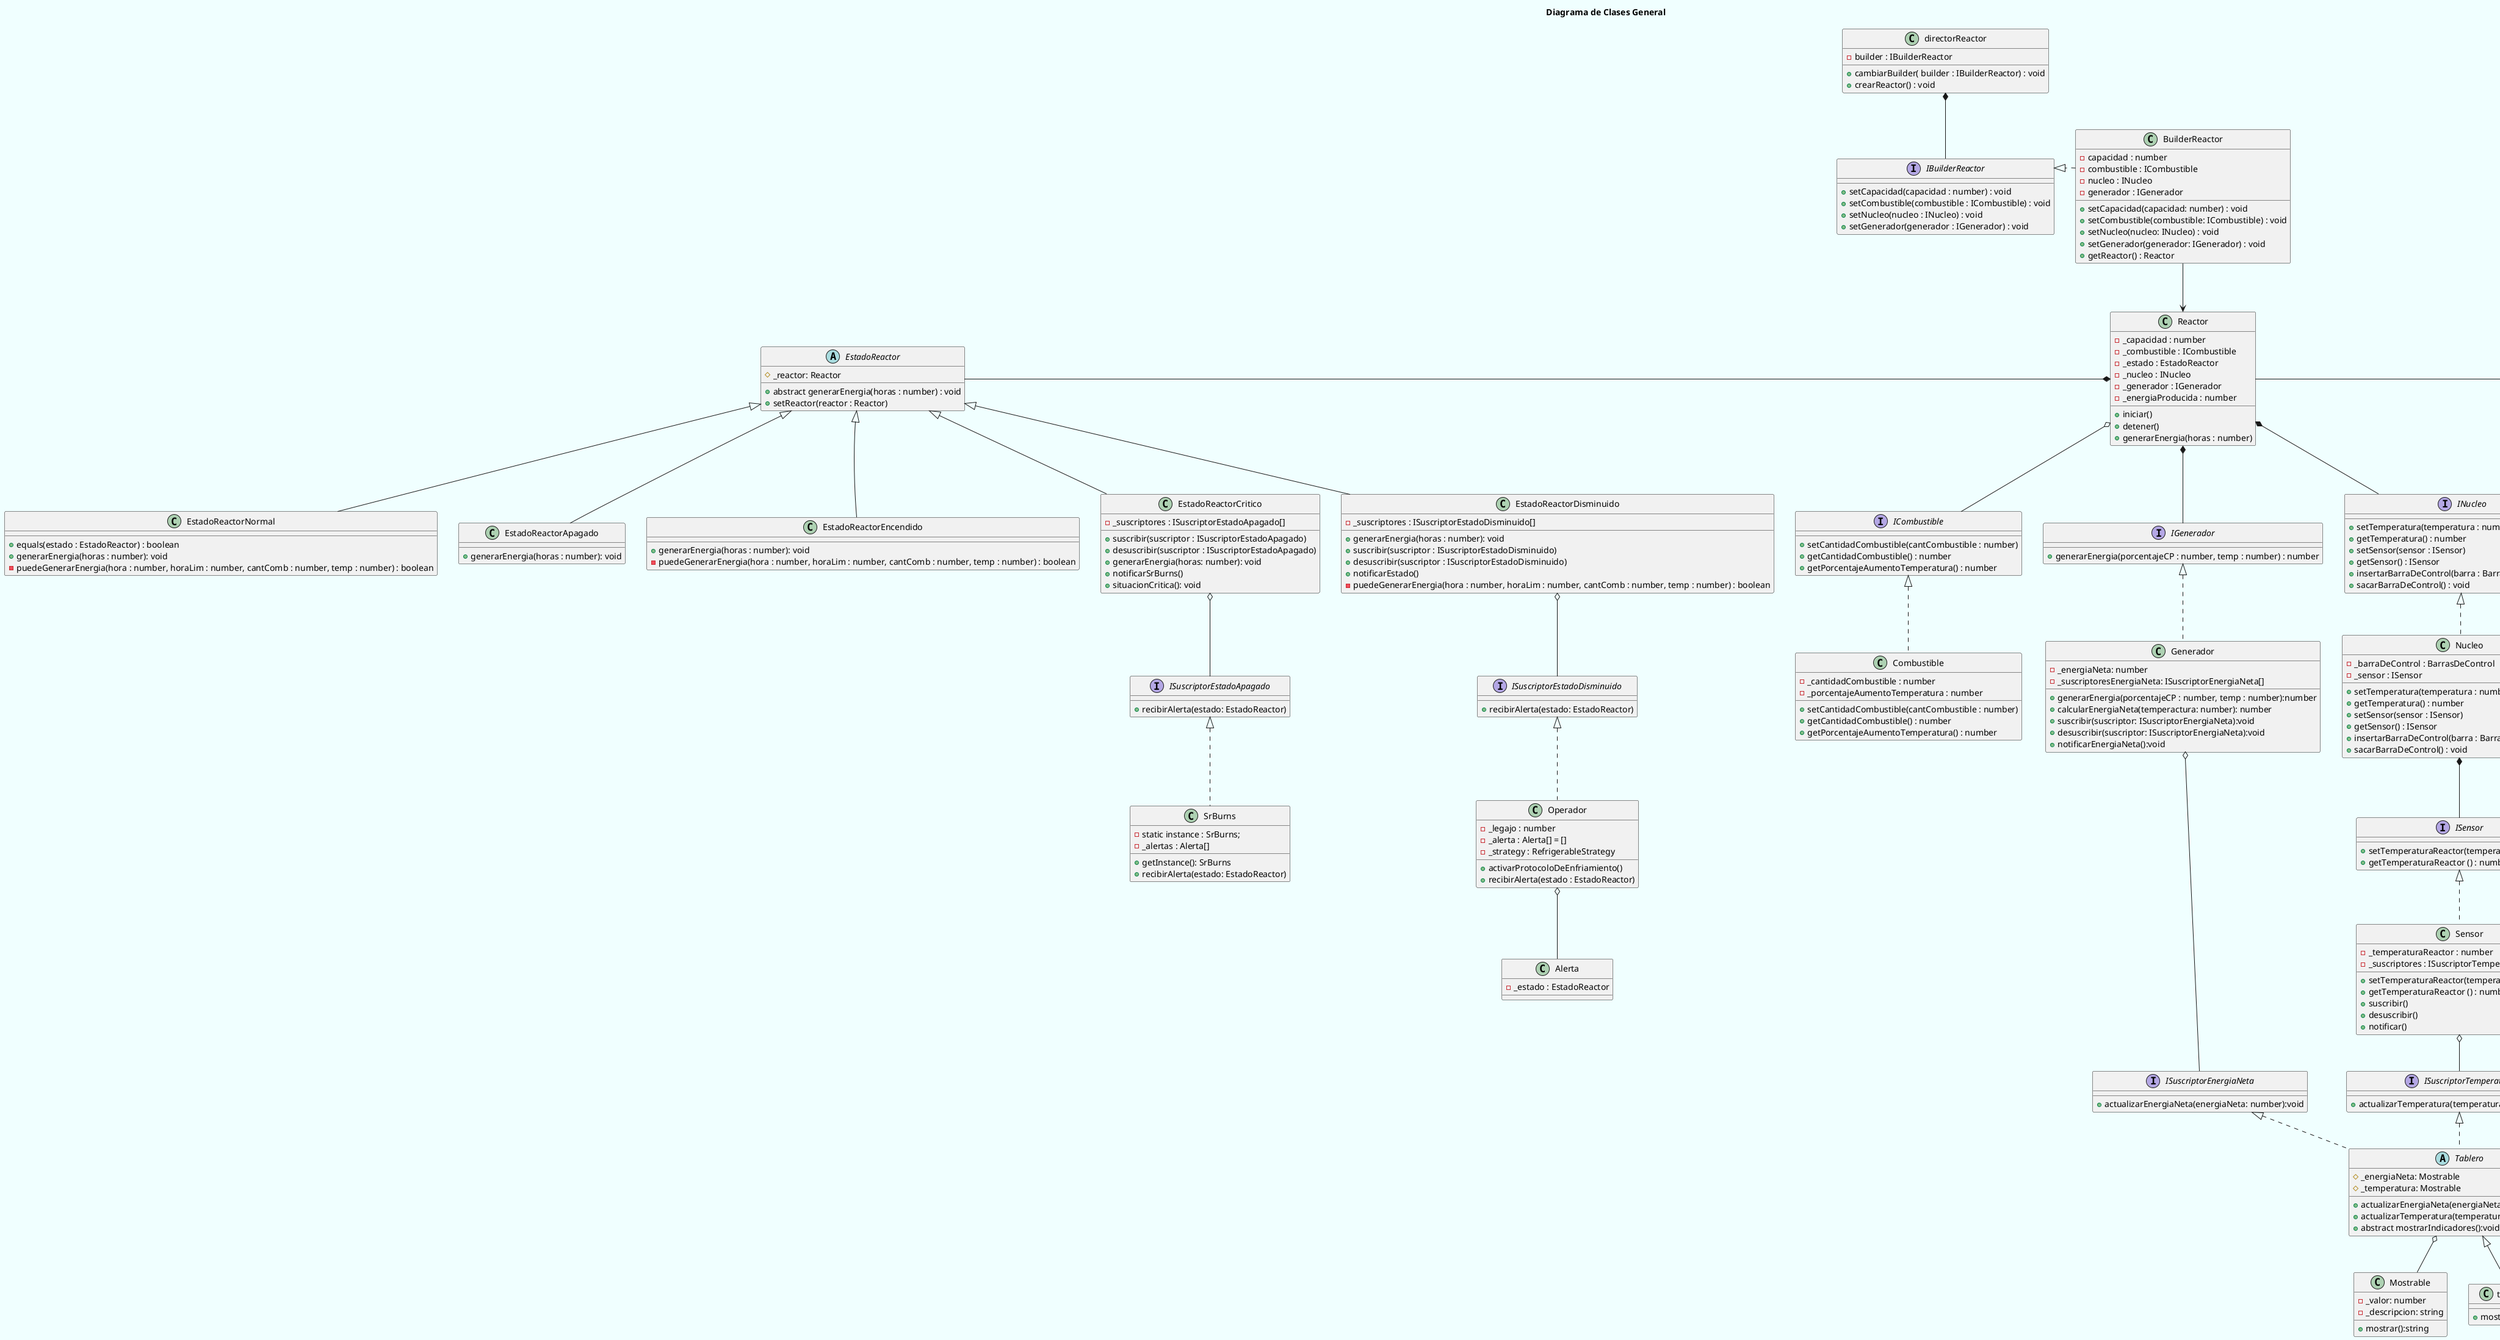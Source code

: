 @startuml Diagrama de Clases General

title Diagrama de Clases General
skinparam BackgroundColor azure
' Relaciones

CentralNuclear *-l- Reactor
CentralNuclear *-r- Tablero
CentralNuclear *-d- RefrigerableStrategy

Reactor *-l- EstadoReactor
Reactor *-d- INucleo
Reactor o-d- ICombustible
Reactor *-d- IGenerador

EstadoReactor -u[HIDDEN]- EstadoReactorEncendido
EstadoReactor -u[HIDDEN]- EstadoReactorApagado
EstadoReactor -u[HIDDEN]- EstadoReactorNormal

Generador o-- ISuscriptorEnergiaNeta

EstadoReactorCritico o-- ISuscriptorEstadoApagado
EstadoReactorDisminuido o-- ISuscriptorEstadoDisminuido

Nucleo *-- ISensor
Nucleo o-- BarraDeControl

TurbinaDeRefrigeracionStrategy *-- TurbinaDeRefrigeracion
BarraDeControlStrategy *-- BarraDeControl

Sensor o-- ISuscriptorTemperatura
Operador o-- Alerta
Tablero o-- Mostrable

BuilderReactor --> Reactor

BuilderReactor -l[HIDDEN]- IBuilderReactor

directorReactor *-- IBuilderReactor

BuilderReactor ..|> IBuilderReactor

' Clases
class CentralNuclear{
    - _instance : CentralNuclear
    - _operadores: Operador[]
    - _reactores: Reactor[]
    - _tableros: tablero[]
    - _estrategia: RefrigerableStrategy
    
    + getInstance()
    + activarMecanismoDeEnfriamiento()
    + agregarOperador(operador : Operador)
    + quitarOperador(operador : Operador)
    + encenderReactor()
    + apagarReactor()
}

class Reactor{
    - _capacidad : number
    - _combustible : ICombustible
    - _estado : EstadoReactor
    - _nucleo : INucleo
    - _generador : IGenerador
    - _energiaProducida : number

    + iniciar()
    + detener()
    + generarEnergia(horas : number)
}

class BuilderReactor{
    - capacidad : number
    - combustible : ICombustible
    - nucleo : INucleo
    - generador : IGenerador

    + setCapacidad(capacidad: number) : void
    + setCombustible(combustible: ICombustible) : void
    + setNucleo(nucleo: INucleo) : void
    + setGenerador(generador: IGenerador) : void
    + getReactor() : Reactor 
}
interface IBuilderReactor{
    + setCapacidad(capacidad : number) : void
    + setCombustible(combustible : ICombustible) : void
    + setNucleo(nucleo : INucleo) : void
    + setGenerador(generador : IGenerador) : void
}
class directorReactor{
    - builder : IBuilderReactor
    + cambiarBuilder( builder : IBuilderReactor) : void
    + crearReactor() : void
}


interface IGenerador {
    + generarEnergia(porcentajeCP : number, temp : number) : number
}

interface ISuscriptorEnergiaNeta{
    + actualizarEnergiaNeta(energiaNeta: number):void
}

class Generador implements IGenerador {
    - _energiaNeta: number
    - _suscriptoresEnergiaNeta: ISuscriptorEnergiaNeta[]

    + generarEnergia(porcentajeCP : number, temp : number):number
    + calcularEnergiaNeta(temperactura: number): number
    + suscribir(suscriptor: ISuscriptorEnergiaNeta):void
    + desuscribir(suscriptor: ISuscriptorEnergiaNeta):void
    + notificarEnergiaNeta():void
}

interface ICombustible {
    + setCantidadCombustible(cantCombustible : number)
    + getCantidadCombustible() : number
    + getPorcentajeAumentoTemperatura() : number
}

class Combustible implements ICombustible {
    - _cantidadCombustible : number
    - _porcentajeAumentoTemperatura : number

    + setCantidadCombustible(cantCombustible : number)
    + getCantidadCombustible() : number
    + getPorcentajeAumentoTemperatura() : number
}

' Observer
interface ISensor{
    + setTemperaturaReactor(temperatura : number)
    + getTemperaturaReactor () : number
}

class Sensor implements ISensor{
    - _temperaturaReactor : number
    - _suscriptores : ISuscriptorTemperatura[]

    + setTemperaturaReactor(temperatura : number)
    + getTemperaturaReactor () : number
    + suscribir()
    + desuscribir()
    + notificar()
}

interface ISuscriptorTemperatura{
    + actualizarTemperatura(temperatura : number) : void
}

abstract class Tablero implements ISuscriptorEnergiaNeta, ISuscriptorTemperatura{
    # _energiaNeta: Mostrable
    # _temperatura: Mostrable

    + actualizarEnergiaNeta(energiaNeta: number): void
    + actualizarTemperatura(temperatura: number): void 
    + abstract mostrarIndicadores():void
}

class tableroConsola extends Tablero{
    + mostrarIndicadores()
}

class Mostrable{
    - _valor: number
    - _descripcion: string

    + mostrar():string
}

interface INucleo{
    + setTemperatura(temperatura : number)
    + getTemperatura() : number
    + setSensor(sensor : ISensor) 
    + getSensor() : ISensor
    + insertarBarraDeControl(barra : BarrasDeControl) : void
    + sacarBarraDeControl() : void
}

class Nucleo implements INucleo{
    - _barraDeControl : BarrasDeControl
    - _sensor : ISensor
        
    + setTemperatura(temperatura : number)
    + getTemperatura() : number
    + setSensor(sensor : ISensor) 
    + getSensor() : ISensor
    + insertarBarraDeControl(barra : BarrasDeControl) : void
    + sacarBarraDeControl() : void
}

' Strategy
interface RefrigerableStrategy{
    + disminuirTemperatura(porcentajeR : number, reactor : Reactor) : void
    + enfriar(reactor : Reactor) : void
}

class BarraDeControlStrategy implements RefrigerableStrategy{
    - _barras : BarrasDeControl[]
    - _barrasUsadas : number

    - restablecerBarrasUsadas()
    + agregarBarra(barra : BarrasDeControl)
    + quitarBarra(barra : BarrasDeControl)
    - esUtil(barra : BarrasDeControl) : boolean
    + disminuirTemperatura(porcentajeR : number, reactor : Reactor)
    + limpiarBarraInutiles()
    + enfriar(reactor : Reactor) : void
}

class BarraDeControl{
    - _porcentajeReduccion: number
    - _tiempoVidaUtil: number

    - actualizarUtilidad() : void
    - restarVidaUtil () : void
}

class TurbinaDeRefrigeracionStrategy implements RefrigerableStrategy{
    - _turbinas : Turbina[]

    + disminuirTemperatura(porcentajeR : number, reactor : Reactor) : void
    + enfriar(reactor : Reactor) : void
}

class TurbinaDeRefrigeracion {
    - _porcentajeReduccion: number
    - _activo: boolean

    + activar()
    + desactivar()
}

' State + Observer Estado
abstract class EstadoReactor{
    # _reactor: Reactor

    + abstract generarEnergia(horas : number) : void
    + setReactor(reactor : Reactor)
}

interface ISuscriptorEstadoDisminuido{
    + recibirAlerta(estado: EstadoReactor)
}

interface ISuscriptorEstadoApagado{
    + recibirAlerta(estado: EstadoReactor)
}
    
class EstadoReactorCritico extends EstadoReactor{
    - _suscriptores : ISuscriptorEstadoApagado[]

    + suscribir(suscriptor : ISuscriptorEstadoApagado)
    + desuscribir(suscriptor : ISuscriptorEstadoApagado)
    + generarEnergia(horas: number): void
    + notificarSrBurns()
    + situacionCritica(): void
}

class EstadoReactorDisminuido extends EstadoReactor{
    - _suscriptores : ISuscriptorEstadoDisminuido[]
    
    + generarEnergia(horas : number): void
    + suscribir(suscriptor : ISuscriptorEstadoDisminuido)
    + desuscribir(suscriptor : ISuscriptorEstadoDisminuido)
    + notificarEstado()
    - puedeGenerarEnergia(hora : number, horaLim : number, cantComb : number, temp : number) : boolean
}

class EstadoReactorNormal extends EstadoReactor{
    + equals(estado : EstadoReactor) : boolean
    + generarEnergia(horas : number): void
    - puedeGenerarEnergia(hora : number, horaLim : number, cantComb : number, temp : number) : boolean
}

class EstadoReactorApagado extends EstadoReactor{
    + generarEnergia(horas : number): void
}

class EstadoReactorEncendido extends EstadoReactor{
    + generarEnergia(horas : number): void
    - puedeGenerarEnergia(hora : number, horaLim : number, cantComb : number, temp : number) : boolean
}

class Operador implements ISuscriptorEstadoDisminuido{
    - _legajo : number
    - _alerta : Alerta[] = []
    - _strategy : RefrigerableStrategy

    + activarProtocoloDeEnfriamiento()
    + recibirAlerta(estado : EstadoReactor)
}

class SrBurns implements ISuscriptorEstadoApagado{
    -  static instance : SrBurns;
    - _alertas : Alerta[]

    + getInstance(): SrBurns
    + recibirAlerta(estado: EstadoReactor)
}

class Alerta{
    - _estado : EstadoReactor
} 

@enduml
